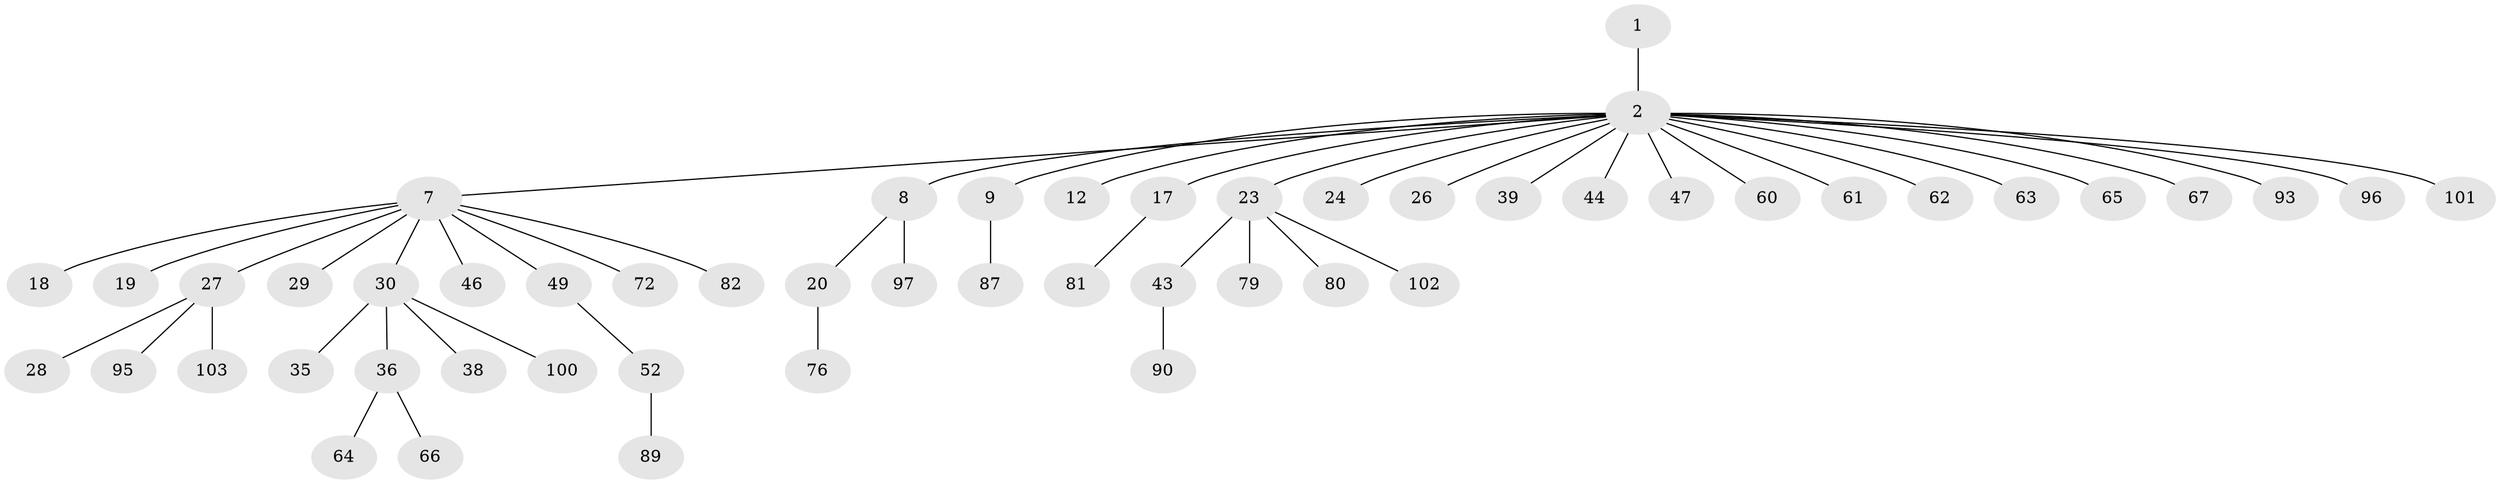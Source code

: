 // original degree distribution, {1: 0.5238095238095238, 7: 0.009523809523809525, 5: 0.0380952380952381, 6: 0.02857142857142857, 3: 0.11428571428571428, 4: 0.05714285714285714, 2: 0.22857142857142856}
// Generated by graph-tools (version 1.1) at 2025/15/03/09/25 04:15:21]
// undirected, 52 vertices, 51 edges
graph export_dot {
graph [start="1"]
  node [color=gray90,style=filled];
  1;
  2 [super="+3+5+14"];
  7 [super="+10+11+15"];
  8 [super="+56+37+45+13"];
  9 [super="+22"];
  12;
  17 [super="+42"];
  18 [super="+48+58"];
  19 [super="+51"];
  20;
  23 [super="+25"];
  24;
  26 [super="+104"];
  27 [super="+40+41"];
  28 [super="+91"];
  29;
  30 [super="+34+32+33"];
  35;
  36;
  38 [super="+70+50"];
  39;
  43;
  44;
  46;
  47;
  49;
  52 [super="+85"];
  60;
  61;
  62;
  63;
  64;
  65;
  66;
  67;
  72 [super="+83"];
  76 [super="+99"];
  79;
  80;
  81;
  82;
  87;
  89 [super="+98"];
  90;
  93;
  95;
  96;
  97;
  100;
  101;
  102;
  103;
  1 -- 2;
  2 -- 8;
  2 -- 12;
  2 -- 96;
  2 -- 65;
  2 -- 67;
  2 -- 101;
  2 -- 7;
  2 -- 39;
  2 -- 9;
  2 -- 47;
  2 -- 23;
  2 -- 44;
  2 -- 17;
  2 -- 93;
  2 -- 24;
  2 -- 60;
  2 -- 61;
  2 -- 62;
  2 -- 63;
  2 -- 26;
  7 -- 49;
  7 -- 72;
  7 -- 27;
  7 -- 29;
  7 -- 30;
  7 -- 82;
  7 -- 19;
  7 -- 46;
  7 -- 18;
  8 -- 20;
  8 -- 97;
  9 -- 87;
  17 -- 81;
  20 -- 76;
  23 -- 80;
  23 -- 102;
  23 -- 43;
  23 -- 79;
  27 -- 28;
  27 -- 103;
  27 -- 95;
  30 -- 36;
  30 -- 100;
  30 -- 38;
  30 -- 35;
  36 -- 64;
  36 -- 66;
  43 -- 90;
  49 -- 52;
  52 -- 89;
}
